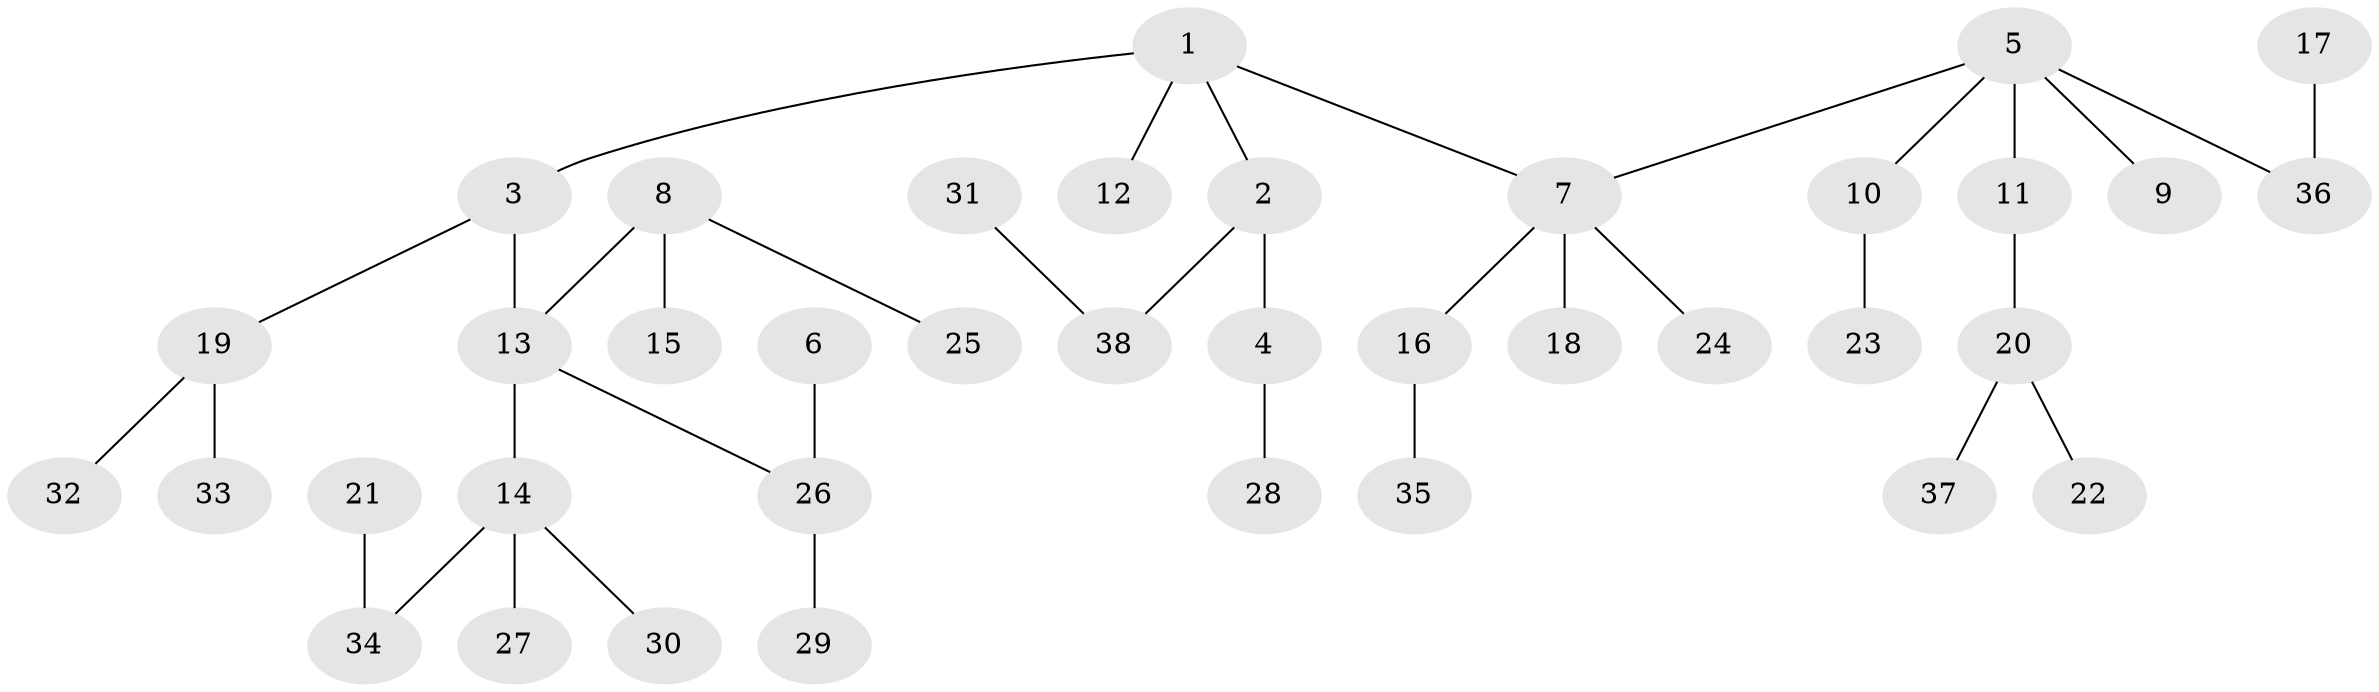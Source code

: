 // original degree distribution, {4: 0.08064516129032258, 3: 0.11290322580645161, 6: 0.03225806451612903, 5: 0.03225806451612903, 1: 0.532258064516129, 2: 0.20967741935483872}
// Generated by graph-tools (version 1.1) at 2025/37/03/04/25 23:37:29]
// undirected, 38 vertices, 37 edges
graph export_dot {
  node [color=gray90,style=filled];
  1;
  2;
  3;
  4;
  5;
  6;
  7;
  8;
  9;
  10;
  11;
  12;
  13;
  14;
  15;
  16;
  17;
  18;
  19;
  20;
  21;
  22;
  23;
  24;
  25;
  26;
  27;
  28;
  29;
  30;
  31;
  32;
  33;
  34;
  35;
  36;
  37;
  38;
  1 -- 2 [weight=1.0];
  1 -- 3 [weight=1.0];
  1 -- 7 [weight=1.0];
  1 -- 12 [weight=1.0];
  2 -- 4 [weight=1.0];
  2 -- 38 [weight=1.0];
  3 -- 13 [weight=1.0];
  3 -- 19 [weight=1.0];
  4 -- 28 [weight=1.0];
  5 -- 7 [weight=1.0];
  5 -- 9 [weight=1.0];
  5 -- 10 [weight=1.0];
  5 -- 11 [weight=1.0];
  5 -- 36 [weight=1.0];
  6 -- 26 [weight=1.0];
  7 -- 16 [weight=1.0];
  7 -- 18 [weight=1.0];
  7 -- 24 [weight=1.0];
  8 -- 13 [weight=1.0];
  8 -- 15 [weight=1.0];
  8 -- 25 [weight=1.0];
  10 -- 23 [weight=1.0];
  11 -- 20 [weight=1.0];
  13 -- 14 [weight=1.0];
  13 -- 26 [weight=1.0];
  14 -- 27 [weight=1.0];
  14 -- 30 [weight=1.0];
  14 -- 34 [weight=1.0];
  16 -- 35 [weight=1.0];
  17 -- 36 [weight=1.0];
  19 -- 32 [weight=1.0];
  19 -- 33 [weight=1.0];
  20 -- 22 [weight=1.0];
  20 -- 37 [weight=1.0];
  21 -- 34 [weight=1.0];
  26 -- 29 [weight=1.0];
  31 -- 38 [weight=1.0];
}
